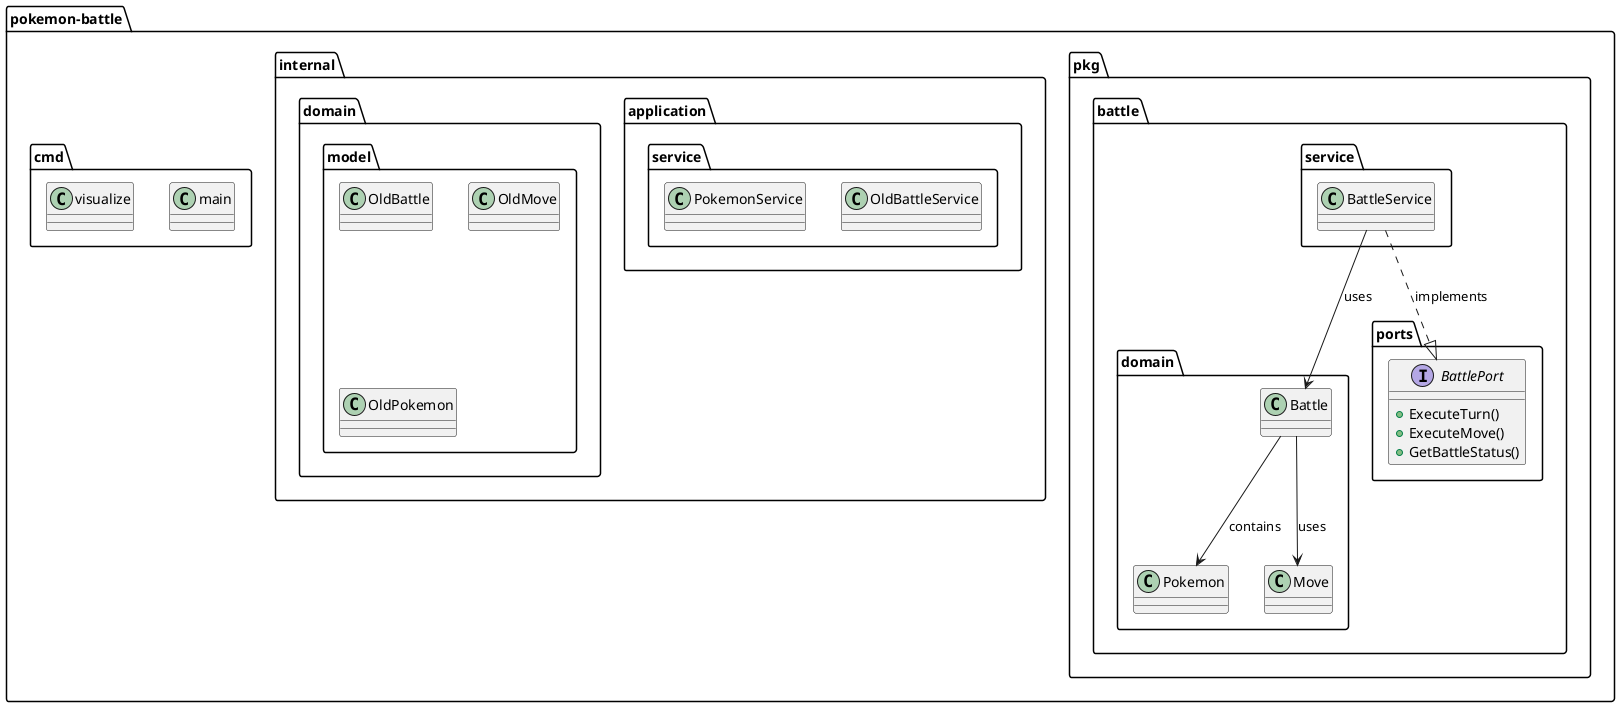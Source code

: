 @startuml
package "pokemon-battle" {
    package "pkg" {
        package "battle" {
            package "domain" {
                class Battle
                class Pokemon
                class Move
            }
            
            package "ports" {
                interface BattlePort {
                    + ExecuteTurn()
                    + ExecuteMove()
                    + GetBattleStatus()
                }
            }
            
            package "service" {
                class BattleService
            }
        }
    }
    
    package "internal" {
        package "application.service" {
            class OldBattleService
            class PokemonService
        }
        
        package "domain.model" {
            class OldBattle
            class OldMove
            class OldPokemon
        }
    }
    
    package "cmd" {
        class main
        class visualize
    }
}

' 依存関係
BattleService ..|> BattlePort : implements
BattleService --> Battle : uses
Battle --> Pokemon : contains
Battle --> Move : uses

@enduml 